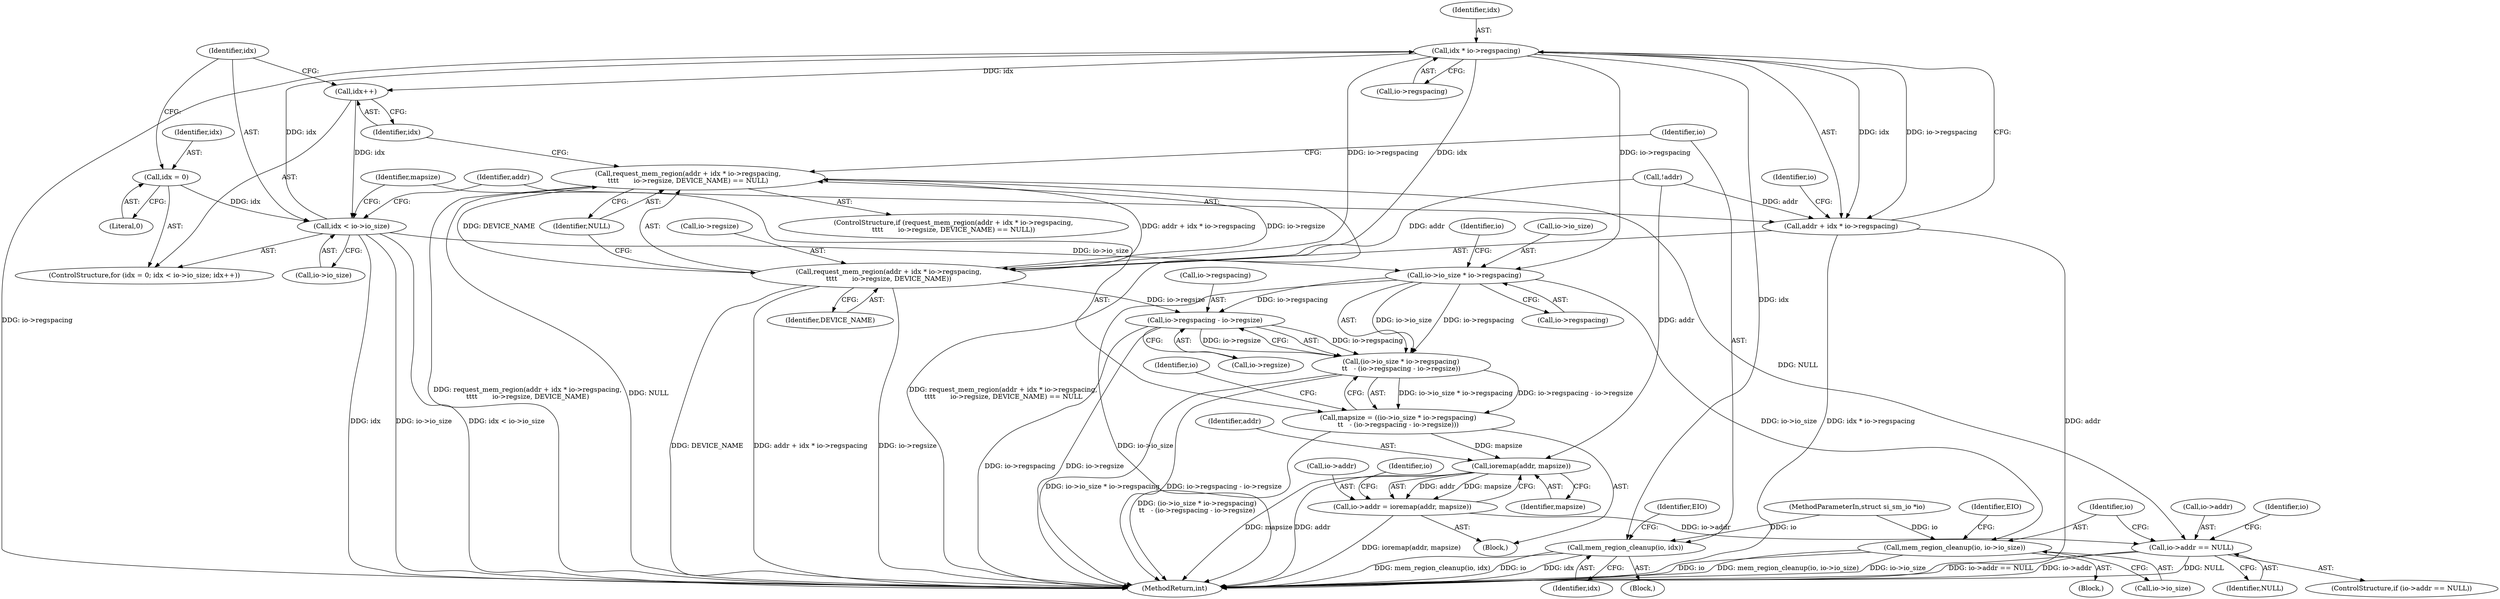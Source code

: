 digraph "0_linux_401e7e88d4ef80188ffa07095ac00456f901b8c4_0@API" {
"1000203" [label="(Call,idx * io->regspacing)"];
"1000190" [label="(Call,idx < io->io_size)"];
"1000187" [label="(Call,idx = 0)"];
"1000195" [label="(Call,idx++)"];
"1000203" [label="(Call,idx * io->regspacing)"];
"1000200" [label="(Call,request_mem_region(addr + idx * io->regspacing,\n\t\t\t\t       io->regsize, DEVICE_NAME))"];
"1000199" [label="(Call,request_mem_region(addr + idx * io->regspacing,\n\t\t\t\t       io->regsize, DEVICE_NAME) == NULL)"];
"1000245" [label="(Call,io->addr == NULL)"];
"1000230" [label="(Call,io->regspacing - io->regsize)"];
"1000222" [label="(Call,(io->io_size * io->regspacing)\n\t\t   - (io->regspacing - io->regsize))"];
"1000220" [label="(Call,mapsize = ((io->io_size * io->regspacing)\n\t\t   - (io->regspacing - io->regsize)))"];
"1000241" [label="(Call,ioremap(addr, mapsize))"];
"1000237" [label="(Call,io->addr = ioremap(addr, mapsize))"];
"1000201" [label="(Call,addr + idx * io->regspacing)"];
"1000214" [label="(Call,mem_region_cleanup(io, idx))"];
"1000223" [label="(Call,io->io_size * io->regspacing)"];
"1000251" [label="(Call,mem_region_cleanup(io, io->io_size))"];
"1000205" [label="(Call,io->regspacing)"];
"1000201" [label="(Call,addr + idx * io->regspacing)"];
"1000220" [label="(Call,mapsize = ((io->io_size * io->regspacing)\n\t\t   - (io->regspacing - io->regsize)))"];
"1000189" [label="(Literal,0)"];
"1000195" [label="(Call,idx++)"];
"1000246" [label="(Call,io->addr)"];
"1000190" [label="(Call,idx < io->io_size)"];
"1000227" [label="(Call,io->regspacing)"];
"1000234" [label="(Call,io->regsize)"];
"1000245" [label="(Call,io->addr == NULL)"];
"1000261" [label="(Identifier,io)"];
"1000208" [label="(Call,io->regsize)"];
"1000249" [label="(Identifier,NULL)"];
"1000203" [label="(Call,idx * io->regspacing)"];
"1000196" [label="(Identifier,idx)"];
"1000253" [label="(Call,io->io_size)"];
"1000216" [label="(Identifier,idx)"];
"1000211" [label="(Identifier,DEVICE_NAME)"];
"1000224" [label="(Call,io->io_size)"];
"1000237" [label="(Call,io->addr = ioremap(addr, mapsize))"];
"1000192" [label="(Call,io->io_size)"];
"1000202" [label="(Identifier,addr)"];
"1000239" [label="(Identifier,io)"];
"1000241" [label="(Call,ioremap(addr, mapsize))"];
"1000209" [label="(Identifier,io)"];
"1000187" [label="(Call,idx = 0)"];
"1000200" [label="(Call,request_mem_region(addr + idx * io->regspacing,\n\t\t\t\t       io->regsize, DEVICE_NAME))"];
"1000252" [label="(Identifier,io)"];
"1000213" [label="(Block,)"];
"1000219" [label="(Identifier,EIO)"];
"1000244" [label="(ControlStructure,if (io->addr == NULL))"];
"1000186" [label="(ControlStructure,for (idx = 0; idx < io->io_size; idx++))"];
"1000243" [label="(Identifier,mapsize)"];
"1000204" [label="(Identifier,idx)"];
"1000242" [label="(Identifier,addr)"];
"1000250" [label="(Block,)"];
"1000116" [label="(Call,!addr)"];
"1000232" [label="(Identifier,io)"];
"1000238" [label="(Call,io->addr)"];
"1000222" [label="(Call,(io->io_size * io->regspacing)\n\t\t   - (io->regspacing - io->regsize))"];
"1000212" [label="(Identifier,NULL)"];
"1000221" [label="(Identifier,mapsize)"];
"1000215" [label="(Identifier,io)"];
"1000258" [label="(Identifier,EIO)"];
"1000199" [label="(Call,request_mem_region(addr + idx * io->regspacing,\n\t\t\t\t       io->regsize, DEVICE_NAME) == NULL)"];
"1000198" [label="(ControlStructure,if (request_mem_region(addr + idx * io->regspacing,\n\t\t\t\t       io->regsize, DEVICE_NAME) == NULL))"];
"1000231" [label="(Call,io->regspacing)"];
"1000106" [label="(Block,)"];
"1000230" [label="(Call,io->regspacing - io->regsize)"];
"1000105" [label="(MethodParameterIn,struct si_sm_io *io)"];
"1000247" [label="(Identifier,io)"];
"1000266" [label="(MethodReturn,int)"];
"1000191" [label="(Identifier,idx)"];
"1000223" [label="(Call,io->io_size * io->regspacing)"];
"1000214" [label="(Call,mem_region_cleanup(io, idx))"];
"1000251" [label="(Call,mem_region_cleanup(io, io->io_size))"];
"1000188" [label="(Identifier,idx)"];
"1000203" -> "1000201"  [label="AST: "];
"1000203" -> "1000205"  [label="CFG: "];
"1000204" -> "1000203"  [label="AST: "];
"1000205" -> "1000203"  [label="AST: "];
"1000201" -> "1000203"  [label="CFG: "];
"1000203" -> "1000266"  [label="DDG: io->regspacing"];
"1000203" -> "1000195"  [label="DDG: idx"];
"1000203" -> "1000200"  [label="DDG: idx"];
"1000203" -> "1000200"  [label="DDG: io->regspacing"];
"1000203" -> "1000201"  [label="DDG: idx"];
"1000203" -> "1000201"  [label="DDG: io->regspacing"];
"1000190" -> "1000203"  [label="DDG: idx"];
"1000203" -> "1000214"  [label="DDG: idx"];
"1000203" -> "1000223"  [label="DDG: io->regspacing"];
"1000190" -> "1000186"  [label="AST: "];
"1000190" -> "1000192"  [label="CFG: "];
"1000191" -> "1000190"  [label="AST: "];
"1000192" -> "1000190"  [label="AST: "];
"1000202" -> "1000190"  [label="CFG: "];
"1000221" -> "1000190"  [label="CFG: "];
"1000190" -> "1000266"  [label="DDG: idx < io->io_size"];
"1000190" -> "1000266"  [label="DDG: idx"];
"1000190" -> "1000266"  [label="DDG: io->io_size"];
"1000187" -> "1000190"  [label="DDG: idx"];
"1000195" -> "1000190"  [label="DDG: idx"];
"1000190" -> "1000223"  [label="DDG: io->io_size"];
"1000187" -> "1000186"  [label="AST: "];
"1000187" -> "1000189"  [label="CFG: "];
"1000188" -> "1000187"  [label="AST: "];
"1000189" -> "1000187"  [label="AST: "];
"1000191" -> "1000187"  [label="CFG: "];
"1000195" -> "1000186"  [label="AST: "];
"1000195" -> "1000196"  [label="CFG: "];
"1000196" -> "1000195"  [label="AST: "];
"1000191" -> "1000195"  [label="CFG: "];
"1000200" -> "1000199"  [label="AST: "];
"1000200" -> "1000211"  [label="CFG: "];
"1000201" -> "1000200"  [label="AST: "];
"1000208" -> "1000200"  [label="AST: "];
"1000211" -> "1000200"  [label="AST: "];
"1000212" -> "1000200"  [label="CFG: "];
"1000200" -> "1000266"  [label="DDG: addr + idx * io->regspacing"];
"1000200" -> "1000266"  [label="DDG: io->regsize"];
"1000200" -> "1000266"  [label="DDG: DEVICE_NAME"];
"1000200" -> "1000199"  [label="DDG: addr + idx * io->regspacing"];
"1000200" -> "1000199"  [label="DDG: io->regsize"];
"1000200" -> "1000199"  [label="DDG: DEVICE_NAME"];
"1000116" -> "1000200"  [label="DDG: addr"];
"1000200" -> "1000230"  [label="DDG: io->regsize"];
"1000199" -> "1000198"  [label="AST: "];
"1000199" -> "1000212"  [label="CFG: "];
"1000212" -> "1000199"  [label="AST: "];
"1000215" -> "1000199"  [label="CFG: "];
"1000196" -> "1000199"  [label="CFG: "];
"1000199" -> "1000266"  [label="DDG: NULL"];
"1000199" -> "1000266"  [label="DDG: request_mem_region(addr + idx * io->regspacing,\n\t\t\t\t       io->regsize, DEVICE_NAME) == NULL"];
"1000199" -> "1000266"  [label="DDG: request_mem_region(addr + idx * io->regspacing,\n\t\t\t\t       io->regsize, DEVICE_NAME)"];
"1000199" -> "1000245"  [label="DDG: NULL"];
"1000245" -> "1000244"  [label="AST: "];
"1000245" -> "1000249"  [label="CFG: "];
"1000246" -> "1000245"  [label="AST: "];
"1000249" -> "1000245"  [label="AST: "];
"1000252" -> "1000245"  [label="CFG: "];
"1000261" -> "1000245"  [label="CFG: "];
"1000245" -> "1000266"  [label="DDG: io->addr == NULL"];
"1000245" -> "1000266"  [label="DDG: io->addr"];
"1000245" -> "1000266"  [label="DDG: NULL"];
"1000237" -> "1000245"  [label="DDG: io->addr"];
"1000230" -> "1000222"  [label="AST: "];
"1000230" -> "1000234"  [label="CFG: "];
"1000231" -> "1000230"  [label="AST: "];
"1000234" -> "1000230"  [label="AST: "];
"1000222" -> "1000230"  [label="CFG: "];
"1000230" -> "1000266"  [label="DDG: io->regspacing"];
"1000230" -> "1000266"  [label="DDG: io->regsize"];
"1000230" -> "1000222"  [label="DDG: io->regspacing"];
"1000230" -> "1000222"  [label="DDG: io->regsize"];
"1000223" -> "1000230"  [label="DDG: io->regspacing"];
"1000222" -> "1000220"  [label="AST: "];
"1000223" -> "1000222"  [label="AST: "];
"1000220" -> "1000222"  [label="CFG: "];
"1000222" -> "1000266"  [label="DDG: io->io_size * io->regspacing"];
"1000222" -> "1000266"  [label="DDG: io->regspacing - io->regsize"];
"1000222" -> "1000220"  [label="DDG: io->io_size * io->regspacing"];
"1000222" -> "1000220"  [label="DDG: io->regspacing - io->regsize"];
"1000223" -> "1000222"  [label="DDG: io->io_size"];
"1000223" -> "1000222"  [label="DDG: io->regspacing"];
"1000220" -> "1000106"  [label="AST: "];
"1000221" -> "1000220"  [label="AST: "];
"1000239" -> "1000220"  [label="CFG: "];
"1000220" -> "1000266"  [label="DDG: (io->io_size * io->regspacing)\n\t\t   - (io->regspacing - io->regsize)"];
"1000220" -> "1000241"  [label="DDG: mapsize"];
"1000241" -> "1000237"  [label="AST: "];
"1000241" -> "1000243"  [label="CFG: "];
"1000242" -> "1000241"  [label="AST: "];
"1000243" -> "1000241"  [label="AST: "];
"1000237" -> "1000241"  [label="CFG: "];
"1000241" -> "1000266"  [label="DDG: addr"];
"1000241" -> "1000266"  [label="DDG: mapsize"];
"1000241" -> "1000237"  [label="DDG: addr"];
"1000241" -> "1000237"  [label="DDG: mapsize"];
"1000116" -> "1000241"  [label="DDG: addr"];
"1000237" -> "1000106"  [label="AST: "];
"1000238" -> "1000237"  [label="AST: "];
"1000247" -> "1000237"  [label="CFG: "];
"1000237" -> "1000266"  [label="DDG: ioremap(addr, mapsize)"];
"1000202" -> "1000201"  [label="AST: "];
"1000209" -> "1000201"  [label="CFG: "];
"1000201" -> "1000266"  [label="DDG: idx * io->regspacing"];
"1000201" -> "1000266"  [label="DDG: addr"];
"1000116" -> "1000201"  [label="DDG: addr"];
"1000214" -> "1000213"  [label="AST: "];
"1000214" -> "1000216"  [label="CFG: "];
"1000215" -> "1000214"  [label="AST: "];
"1000216" -> "1000214"  [label="AST: "];
"1000219" -> "1000214"  [label="CFG: "];
"1000214" -> "1000266"  [label="DDG: idx"];
"1000214" -> "1000266"  [label="DDG: mem_region_cleanup(io, idx)"];
"1000214" -> "1000266"  [label="DDG: io"];
"1000105" -> "1000214"  [label="DDG: io"];
"1000223" -> "1000227"  [label="CFG: "];
"1000224" -> "1000223"  [label="AST: "];
"1000227" -> "1000223"  [label="AST: "];
"1000232" -> "1000223"  [label="CFG: "];
"1000223" -> "1000266"  [label="DDG: io->io_size"];
"1000223" -> "1000251"  [label="DDG: io->io_size"];
"1000251" -> "1000250"  [label="AST: "];
"1000251" -> "1000253"  [label="CFG: "];
"1000252" -> "1000251"  [label="AST: "];
"1000253" -> "1000251"  [label="AST: "];
"1000258" -> "1000251"  [label="CFG: "];
"1000251" -> "1000266"  [label="DDG: mem_region_cleanup(io, io->io_size)"];
"1000251" -> "1000266"  [label="DDG: io->io_size"];
"1000251" -> "1000266"  [label="DDG: io"];
"1000105" -> "1000251"  [label="DDG: io"];
}
